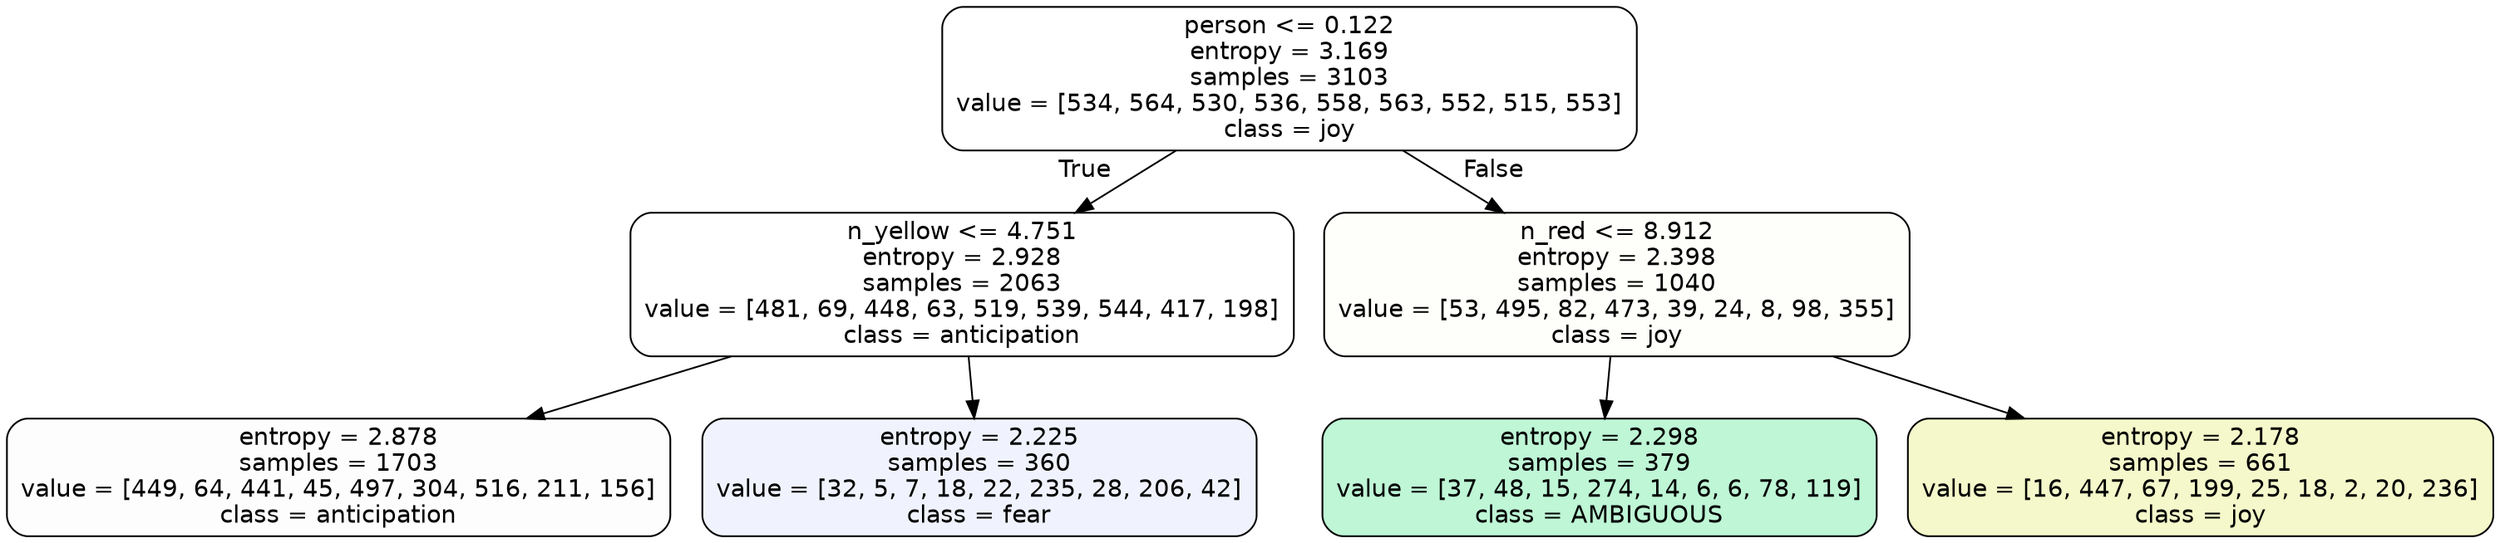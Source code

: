 digraph Tree {
node [shape=box, style="filled, rounded", color="black", fontname=helvetica] ;
edge [fontname=helvetica] ;
0 [label="person <= 0.122\nentropy = 3.169\nsamples = 3103\nvalue = [534, 564, 530, 536, 558, 563, 552, 515, 553]\nclass = joy", fillcolor="#d7e53900"] ;
1 [label="n_yellow <= 4.751\nentropy = 2.928\nsamples = 2063\nvalue = [481, 69, 448, 63, 519, 539, 544, 417, 198]\nclass = anticipation", fillcolor="#8139e500"] ;
0 -> 1 [labeldistance=2.5, labelangle=45, headlabel="True"] ;
2 [label="entropy = 2.878\nsamples = 1703\nvalue = [449, 64, 441, 45, 497, 304, 516, 211, 156]\nclass = anticipation", fillcolor="#8139e502"] ;
1 -> 2 ;
3 [label="entropy = 2.225\nsamples = 360\nvalue = [32, 5, 7, 18, 22, 235, 28, 206, 42]\nclass = fear", fillcolor="#3964e513"] ;
1 -> 3 ;
4 [label="n_red <= 8.912\nentropy = 2.398\nsamples = 1040\nvalue = [53, 495, 82, 473, 39, 24, 8, 98, 355]\nclass = joy", fillcolor="#d7e53905"] ;
0 -> 4 [labeldistance=2.5, labelangle=-45, headlabel="False"] ;
5 [label="entropy = 2.298\nsamples = 379\nvalue = [37, 48, 15, 274, 14, 6, 6, 78, 119]\nclass = AMBIGUOUS", fillcolor="#39e58153"] ;
4 -> 5 ;
6 [label="entropy = 2.178\nsamples = 661\nvalue = [16, 447, 67, 199, 25, 18, 2, 20, 236]\nclass = joy", fillcolor="#d7e53944"] ;
4 -> 6 ;
}